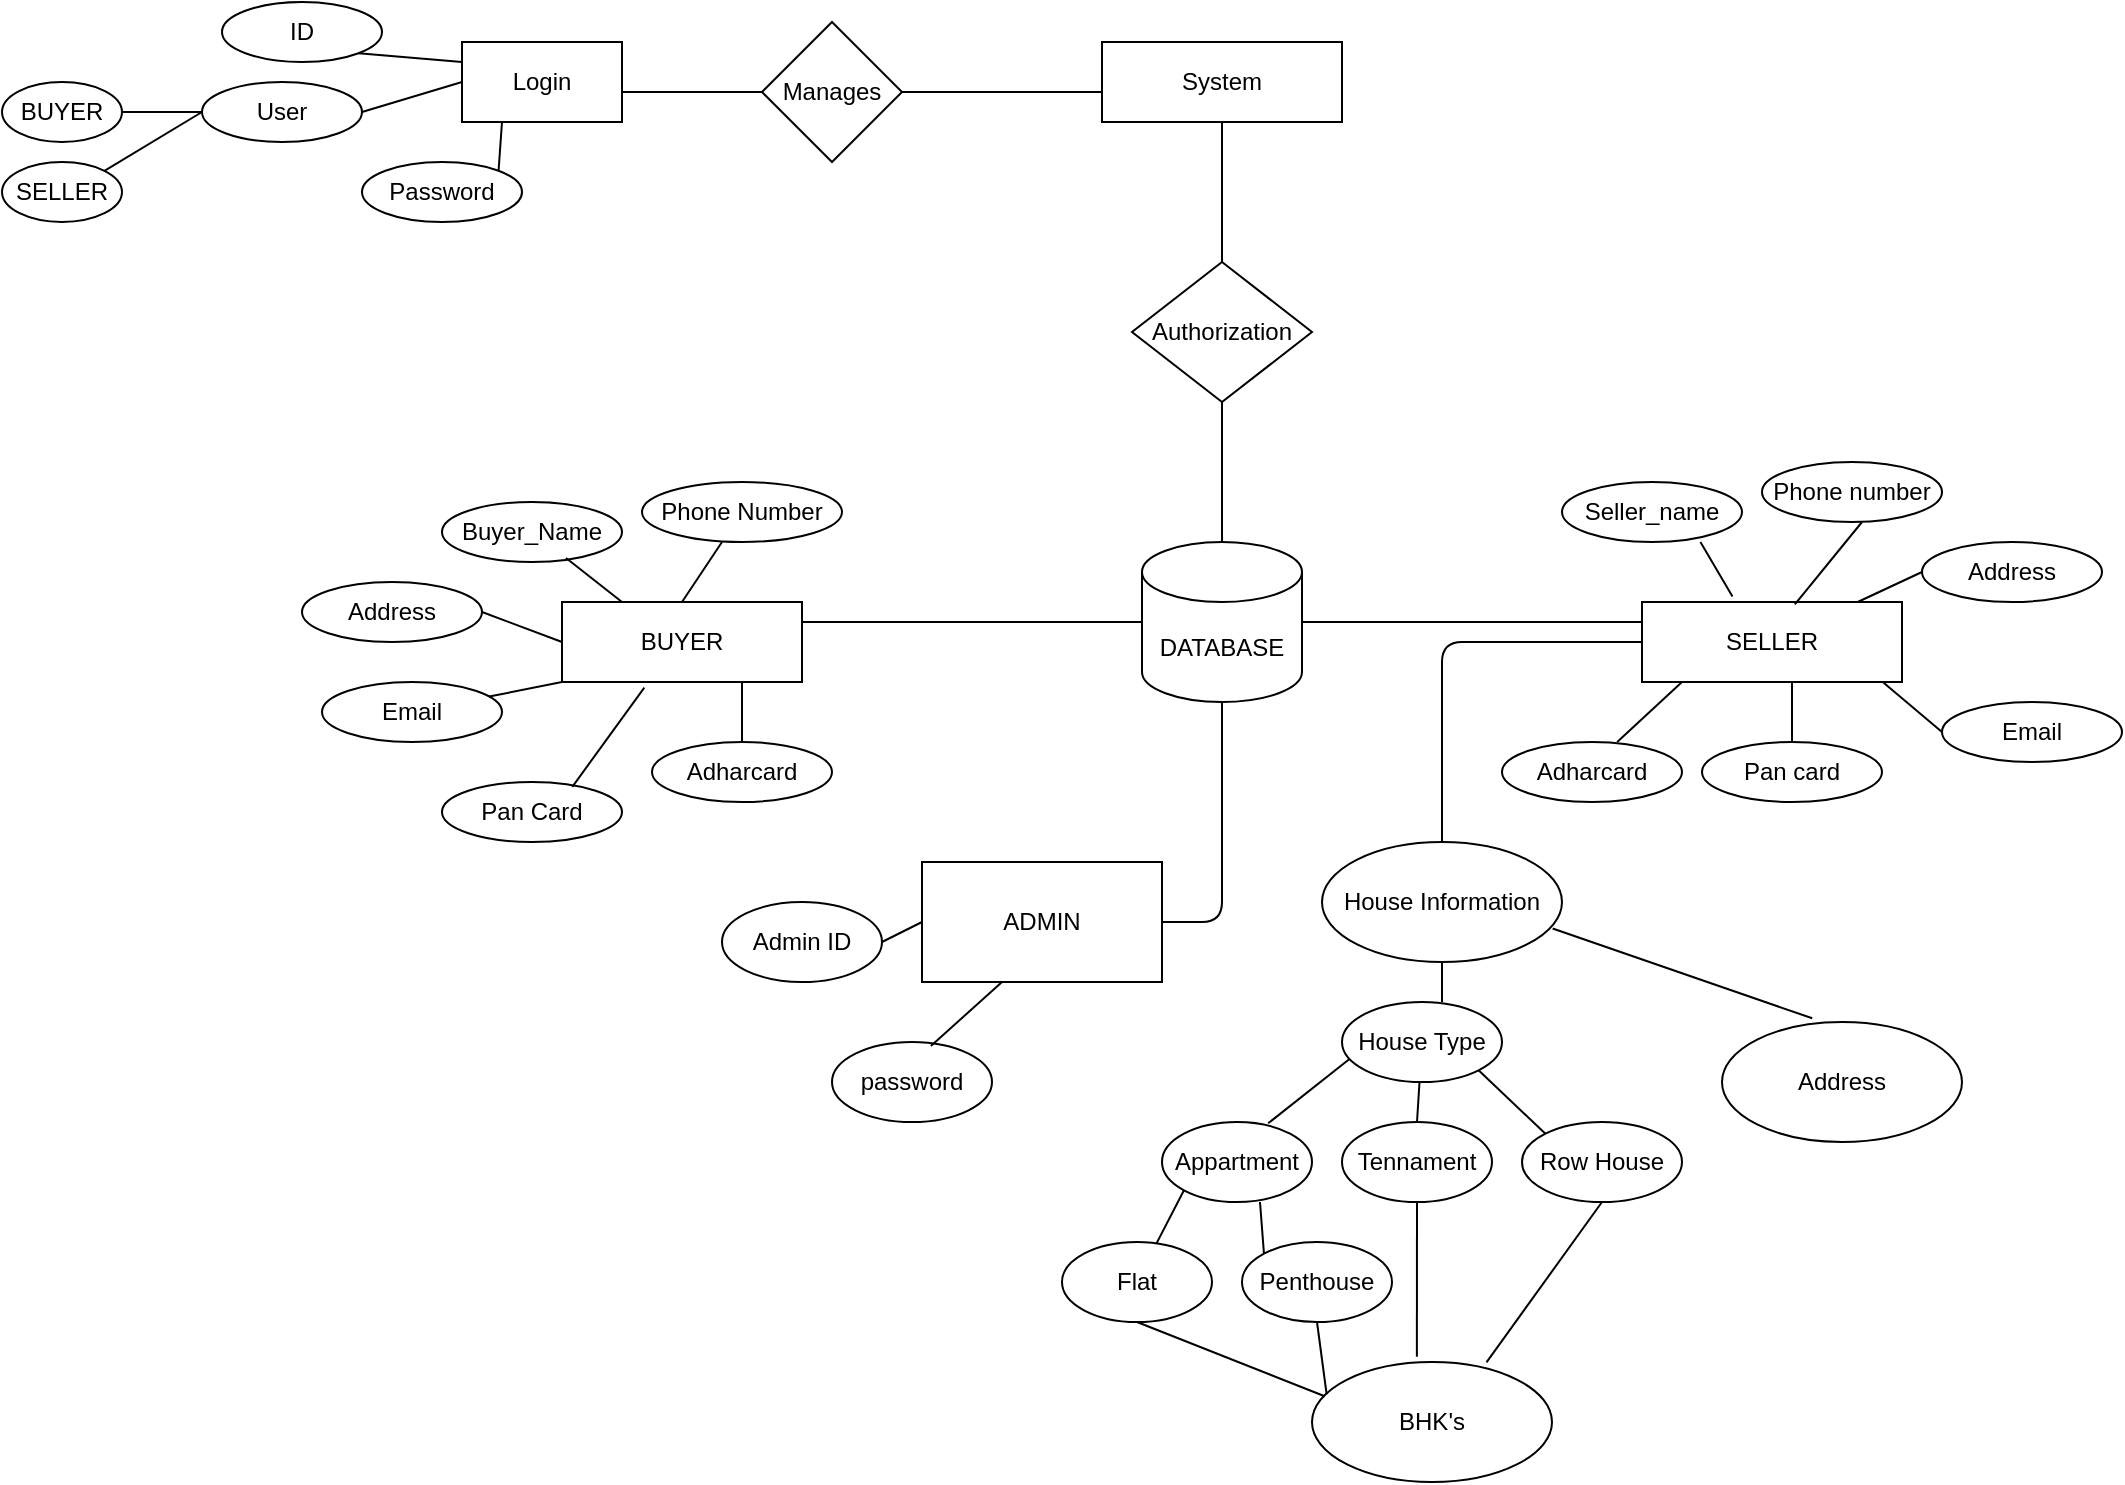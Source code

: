 <mxfile version="13.8.1" type="github">
  <diagram id="R2lEEEUBdFMjLlhIrx00" name="Page-1">
    <mxGraphModel dx="2333" dy="829" grid="1" gridSize="10" guides="1" tooltips="1" connect="1" arrows="1" fold="1" page="1" pageScale="1" pageWidth="850" pageHeight="1100" math="0" shadow="0" extFonts="Permanent Marker^https://fonts.googleapis.com/css?family=Permanent+Marker">
      <root>
        <mxCell id="0" />
        <mxCell id="1" parent="0" />
        <mxCell id="srleR5UreNinxI_V4HJW-1" value="DATABASE" style="shape=cylinder3;whiteSpace=wrap;html=1;boundedLbl=1;backgroundOutline=1;size=15;" vertex="1" parent="1">
          <mxGeometry x="360" y="280" width="80" height="80" as="geometry" />
        </mxCell>
        <mxCell id="srleR5UreNinxI_V4HJW-4" value="Login" style="rounded=0;whiteSpace=wrap;html=1;" vertex="1" parent="1">
          <mxGeometry x="20" y="30" width="80" height="40" as="geometry" />
        </mxCell>
        <mxCell id="srleR5UreNinxI_V4HJW-5" value="ID" style="ellipse;whiteSpace=wrap;html=1;" vertex="1" parent="1">
          <mxGeometry x="-100" y="10" width="80" height="30" as="geometry" />
        </mxCell>
        <mxCell id="srleR5UreNinxI_V4HJW-7" value="User" style="ellipse;whiteSpace=wrap;html=1;" vertex="1" parent="1">
          <mxGeometry x="-110" y="50" width="80" height="30" as="geometry" />
        </mxCell>
        <mxCell id="srleR5UreNinxI_V4HJW-9" value="Password" style="ellipse;whiteSpace=wrap;html=1;" vertex="1" parent="1">
          <mxGeometry x="-30" y="90" width="80" height="30" as="geometry" />
        </mxCell>
        <mxCell id="srleR5UreNinxI_V4HJW-11" value="" style="endArrow=none;html=1;exitX=1;exitY=1;exitDx=0;exitDy=0;entryX=0;entryY=0.25;entryDx=0;entryDy=0;" edge="1" parent="1" source="srleR5UreNinxI_V4HJW-5" target="srleR5UreNinxI_V4HJW-4">
          <mxGeometry width="50" height="50" relative="1" as="geometry">
            <mxPoint x="-30" y="70" as="sourcePoint" />
            <mxPoint x="20" y="20" as="targetPoint" />
          </mxGeometry>
        </mxCell>
        <mxCell id="srleR5UreNinxI_V4HJW-12" value="" style="endArrow=none;html=1;exitX=1;exitY=0.5;exitDx=0;exitDy=0;" edge="1" parent="1" source="srleR5UreNinxI_V4HJW-7">
          <mxGeometry width="50" height="50" relative="1" as="geometry">
            <mxPoint x="-30" y="100" as="sourcePoint" />
            <mxPoint x="20" y="50" as="targetPoint" />
          </mxGeometry>
        </mxCell>
        <mxCell id="srleR5UreNinxI_V4HJW-13" value="" style="endArrow=none;html=1;exitX=1;exitY=0;exitDx=0;exitDy=0;entryX=0.25;entryY=1;entryDx=0;entryDy=0;" edge="1" parent="1" source="srleR5UreNinxI_V4HJW-9" target="srleR5UreNinxI_V4HJW-4">
          <mxGeometry width="50" height="50" relative="1" as="geometry">
            <mxPoint x="-30" y="110" as="sourcePoint" />
            <mxPoint x="20" y="60" as="targetPoint" />
            <Array as="points" />
          </mxGeometry>
        </mxCell>
        <mxCell id="srleR5UreNinxI_V4HJW-14" value="Manages" style="rhombus;whiteSpace=wrap;html=1;" vertex="1" parent="1">
          <mxGeometry x="170" y="20" width="70" height="70" as="geometry" />
        </mxCell>
        <mxCell id="srleR5UreNinxI_V4HJW-15" value="Authorization" style="rhombus;whiteSpace=wrap;html=1;" vertex="1" parent="1">
          <mxGeometry x="355" y="140" width="90" height="70" as="geometry" />
        </mxCell>
        <mxCell id="srleR5UreNinxI_V4HJW-16" value="" style="endArrow=none;html=1;entryX=0.5;entryY=1;entryDx=0;entryDy=0;exitX=0.5;exitY=0;exitDx=0;exitDy=0;exitPerimeter=0;" edge="1" parent="1" source="srleR5UreNinxI_V4HJW-1" target="srleR5UreNinxI_V4HJW-15">
          <mxGeometry width="50" height="50" relative="1" as="geometry">
            <mxPoint x="380" y="290" as="sourcePoint" />
            <mxPoint x="430" y="240" as="targetPoint" />
          </mxGeometry>
        </mxCell>
        <mxCell id="srleR5UreNinxI_V4HJW-18" value="System" style="rounded=0;whiteSpace=wrap;html=1;" vertex="1" parent="1">
          <mxGeometry x="340" y="30" width="120" height="40" as="geometry" />
        </mxCell>
        <mxCell id="srleR5UreNinxI_V4HJW-19" value="" style="endArrow=none;html=1;entryX=0.5;entryY=1;entryDx=0;entryDy=0;" edge="1" parent="1" source="srleR5UreNinxI_V4HJW-15" target="srleR5UreNinxI_V4HJW-18">
          <mxGeometry width="50" height="50" relative="1" as="geometry">
            <mxPoint x="270" y="250" as="sourcePoint" />
            <mxPoint x="320" y="200" as="targetPoint" />
          </mxGeometry>
        </mxCell>
        <mxCell id="srleR5UreNinxI_V4HJW-20" value="" style="endArrow=none;html=1;exitX=0;exitY=0.5;exitDx=0;exitDy=0;" edge="1" parent="1" source="srleR5UreNinxI_V4HJW-14">
          <mxGeometry width="50" height="50" relative="1" as="geometry">
            <mxPoint x="270" y="250" as="sourcePoint" />
            <mxPoint x="100" y="55" as="targetPoint" />
          </mxGeometry>
        </mxCell>
        <mxCell id="srleR5UreNinxI_V4HJW-21" value="" style="endArrow=none;html=1;exitX=1;exitY=0.5;exitDx=0;exitDy=0;" edge="1" parent="1" source="srleR5UreNinxI_V4HJW-14">
          <mxGeometry width="50" height="50" relative="1" as="geometry">
            <mxPoint x="250" y="80" as="sourcePoint" />
            <mxPoint x="340" y="55" as="targetPoint" />
          </mxGeometry>
        </mxCell>
        <mxCell id="srleR5UreNinxI_V4HJW-22" value="BUYER" style="rounded=0;whiteSpace=wrap;html=1;" vertex="1" parent="1">
          <mxGeometry x="70" y="310" width="120" height="40" as="geometry" />
        </mxCell>
        <mxCell id="srleR5UreNinxI_V4HJW-23" value="SELLER" style="rounded=0;whiteSpace=wrap;html=1;" vertex="1" parent="1">
          <mxGeometry x="610" y="310" width="130" height="40" as="geometry" />
        </mxCell>
        <mxCell id="srleR5UreNinxI_V4HJW-24" value="Buyer_Name" style="ellipse;whiteSpace=wrap;html=1;" vertex="1" parent="1">
          <mxGeometry x="10" y="260" width="90" height="30" as="geometry" />
        </mxCell>
        <mxCell id="srleR5UreNinxI_V4HJW-25" value="Phone Number" style="ellipse;whiteSpace=wrap;html=1;" vertex="1" parent="1">
          <mxGeometry x="110" y="250" width="100" height="30" as="geometry" />
        </mxCell>
        <mxCell id="srleR5UreNinxI_V4HJW-26" value="Address" style="ellipse;whiteSpace=wrap;html=1;" vertex="1" parent="1">
          <mxGeometry x="-60" y="300" width="90" height="30" as="geometry" />
        </mxCell>
        <mxCell id="srleR5UreNinxI_V4HJW-27" value="Email" style="ellipse;whiteSpace=wrap;html=1;" vertex="1" parent="1">
          <mxGeometry x="-50" y="350" width="90" height="30" as="geometry" />
        </mxCell>
        <mxCell id="srleR5UreNinxI_V4HJW-28" value="Pan Card" style="ellipse;whiteSpace=wrap;html=1;" vertex="1" parent="1">
          <mxGeometry x="10" y="400" width="90" height="30" as="geometry" />
        </mxCell>
        <mxCell id="srleR5UreNinxI_V4HJW-30" value="Adharcard" style="ellipse;whiteSpace=wrap;html=1;" vertex="1" parent="1">
          <mxGeometry x="115" y="380" width="90" height="30" as="geometry" />
        </mxCell>
        <mxCell id="srleR5UreNinxI_V4HJW-31" value="Seller_name" style="ellipse;whiteSpace=wrap;html=1;" vertex="1" parent="1">
          <mxGeometry x="570" y="250" width="90" height="30" as="geometry" />
        </mxCell>
        <mxCell id="srleR5UreNinxI_V4HJW-32" value="Phone number" style="ellipse;whiteSpace=wrap;html=1;" vertex="1" parent="1">
          <mxGeometry x="670" y="240" width="90" height="30" as="geometry" />
        </mxCell>
        <mxCell id="srleR5UreNinxI_V4HJW-33" value="Adharcard&lt;span style=&quot;color: rgba(0 , 0 , 0 , 0) ; font-family: monospace ; font-size: 0px&quot;&gt;%3CmxGraphModel%3E%3Croot%3E%3CmxCell%20id%3D%220%22%2F%3E%3CmxCell%20id%3D%221%22%20parent%3D%220%22%2F%3E%3CmxCell%20id%3D%222%22%20value%3D%22Seller_name%22%20style%3D%22ellipse%3BwhiteSpace%3Dwrap%3Bhtml%3D1%3B%22%20vertex%3D%221%22%20parent%3D%221%22%3E%3CmxGeometry%20x%3D%22580%22%20y%3D%22250%22%20width%3D%2290%22%20height%3D%2230%22%20as%3D%22geometry%22%2F%3E%3C%2FmxCell%3E%3C%2Froot%3E%3C%2FmxGraphModel%3E&lt;/span&gt;&lt;span style=&quot;color: rgba(0 , 0 , 0 , 0) ; font-family: monospace ; font-size: 0px&quot;&gt;%3CmxGraphModel%3E%3Croot%3E%3CmxCell%20id%3D%220%22%2F%3E%3CmxCell%20id%3D%221%22%20parent%3D%220%22%2F%3E%3CmxCell%20id%3D%222%22%20value%3D%22Seller_name%22%20style%3D%22ellipse%3BwhiteSpace%3Dwrap%3Bhtml%3D1%3B%22%20vertex%3D%221%22%20parent%3D%221%22%3E%3CmxGeometry%20x%3D%22580%22%20y%3D%22250%22%20width%3D%2290%22%20height%3D%2230%22%20as%3D%22geometry%22%2F%3E%3C%2FmxCell%3E%3C%2Froot%3E%3C%2FmxGraphModel%3E&lt;/span&gt;" style="ellipse;whiteSpace=wrap;html=1;" vertex="1" parent="1">
          <mxGeometry x="540" y="380" width="90" height="30" as="geometry" />
        </mxCell>
        <mxCell id="srleR5UreNinxI_V4HJW-35" value="Pan card" style="ellipse;whiteSpace=wrap;html=1;" vertex="1" parent="1">
          <mxGeometry x="640" y="380" width="90" height="30" as="geometry" />
        </mxCell>
        <mxCell id="srleR5UreNinxI_V4HJW-36" value="Email" style="ellipse;whiteSpace=wrap;html=1;" vertex="1" parent="1">
          <mxGeometry x="760" y="360" width="90" height="30" as="geometry" />
        </mxCell>
        <mxCell id="srleR5UreNinxI_V4HJW-37" value="Address" style="ellipse;whiteSpace=wrap;html=1;" vertex="1" parent="1">
          <mxGeometry x="750" y="280" width="90" height="30" as="geometry" />
        </mxCell>
        <mxCell id="srleR5UreNinxI_V4HJW-43" value="" style="endArrow=none;html=1;exitX=1;exitY=0.5;exitDx=0;exitDy=0;entryX=0;entryY=0.5;entryDx=0;entryDy=0;" edge="1" parent="1" source="srleR5UreNinxI_V4HJW-26" target="srleR5UreNinxI_V4HJW-22">
          <mxGeometry width="50" height="50" relative="1" as="geometry">
            <mxPoint x="350" y="320" as="sourcePoint" />
            <mxPoint x="400" y="270" as="targetPoint" />
          </mxGeometry>
        </mxCell>
        <mxCell id="srleR5UreNinxI_V4HJW-45" value="" style="endArrow=none;html=1;exitX=0.5;exitY=0;exitDx=0;exitDy=0;" edge="1" parent="1" source="srleR5UreNinxI_V4HJW-22">
          <mxGeometry width="50" height="50" relative="1" as="geometry">
            <mxPoint x="100" y="330" as="sourcePoint" />
            <mxPoint x="150" y="280" as="targetPoint" />
          </mxGeometry>
        </mxCell>
        <mxCell id="srleR5UreNinxI_V4HJW-46" value="" style="endArrow=none;html=1;entryX=0;entryY=1;entryDx=0;entryDy=0;" edge="1" parent="1" source="srleR5UreNinxI_V4HJW-27" target="srleR5UreNinxI_V4HJW-22">
          <mxGeometry width="50" height="50" relative="1" as="geometry">
            <mxPoint x="40" y="415" as="sourcePoint" />
            <mxPoint x="110.711" y="365" as="targetPoint" />
          </mxGeometry>
        </mxCell>
        <mxCell id="srleR5UreNinxI_V4HJW-47" value="" style="endArrow=none;html=1;entryX=0.343;entryY=1.07;entryDx=0;entryDy=0;entryPerimeter=0;exitX=0.724;exitY=0.08;exitDx=0;exitDy=0;exitPerimeter=0;" edge="1" parent="1" source="srleR5UreNinxI_V4HJW-28" target="srleR5UreNinxI_V4HJW-22">
          <mxGeometry width="50" height="50" relative="1" as="geometry">
            <mxPoint x="70" y="410" as="sourcePoint" />
            <mxPoint x="120" y="360" as="targetPoint" />
          </mxGeometry>
        </mxCell>
        <mxCell id="srleR5UreNinxI_V4HJW-48" value="" style="endArrow=none;html=1;exitX=0.689;exitY=0.933;exitDx=0;exitDy=0;exitPerimeter=0;entryX=0.25;entryY=0;entryDx=0;entryDy=0;" edge="1" parent="1" source="srleR5UreNinxI_V4HJW-24" target="srleR5UreNinxI_V4HJW-22">
          <mxGeometry width="50" height="50" relative="1" as="geometry">
            <mxPoint x="70" y="340" as="sourcePoint" />
            <mxPoint x="120" y="290" as="targetPoint" />
          </mxGeometry>
        </mxCell>
        <mxCell id="srleR5UreNinxI_V4HJW-50" value="" style="endArrow=none;html=1;entryX=0.75;entryY=1;entryDx=0;entryDy=0;exitX=0.5;exitY=0;exitDx=0;exitDy=0;" edge="1" parent="1" source="srleR5UreNinxI_V4HJW-30" target="srleR5UreNinxI_V4HJW-22">
          <mxGeometry width="50" height="50" relative="1" as="geometry">
            <mxPoint x="130" y="400" as="sourcePoint" />
            <mxPoint x="180" y="350" as="targetPoint" />
          </mxGeometry>
        </mxCell>
        <mxCell id="srleR5UreNinxI_V4HJW-51" value="" style="endArrow=none;html=1;entryX=0.769;entryY=1;entryDx=0;entryDy=0;entryPerimeter=0;exitX=0.348;exitY=-0.07;exitDx=0;exitDy=0;exitPerimeter=0;" edge="1" parent="1" source="srleR5UreNinxI_V4HJW-23" target="srleR5UreNinxI_V4HJW-31">
          <mxGeometry width="50" height="50" relative="1" as="geometry">
            <mxPoint x="620" y="330" as="sourcePoint" />
            <mxPoint x="670" y="280" as="targetPoint" />
          </mxGeometry>
        </mxCell>
        <mxCell id="srleR5UreNinxI_V4HJW-52" value="" style="endArrow=none;html=1;exitX=0.588;exitY=0.03;exitDx=0;exitDy=0;exitPerimeter=0;" edge="1" parent="1" source="srleR5UreNinxI_V4HJW-23">
          <mxGeometry width="50" height="50" relative="1" as="geometry">
            <mxPoint x="670" y="320" as="sourcePoint" />
            <mxPoint x="720" y="270" as="targetPoint" />
          </mxGeometry>
        </mxCell>
        <mxCell id="srleR5UreNinxI_V4HJW-53" value="" style="endArrow=none;html=1;exitX=0.64;exitY=0;exitDx=0;exitDy=0;exitPerimeter=0;" edge="1" parent="1" source="srleR5UreNinxI_V4HJW-33">
          <mxGeometry width="50" height="50" relative="1" as="geometry">
            <mxPoint x="580" y="400" as="sourcePoint" />
            <mxPoint x="630" y="350" as="targetPoint" />
          </mxGeometry>
        </mxCell>
        <mxCell id="srleR5UreNinxI_V4HJW-54" value="" style="endArrow=none;html=1;" edge="1" parent="1" source="srleR5UreNinxI_V4HJW-35">
          <mxGeometry width="50" height="50" relative="1" as="geometry">
            <mxPoint x="685" y="359.289" as="sourcePoint" />
            <mxPoint x="685" y="350" as="targetPoint" />
          </mxGeometry>
        </mxCell>
        <mxCell id="srleR5UreNinxI_V4HJW-55" value="" style="endArrow=none;html=1;entryX=0.926;entryY=1;entryDx=0;entryDy=0;entryPerimeter=0;exitX=0;exitY=0.5;exitDx=0;exitDy=0;" edge="1" parent="1" source="srleR5UreNinxI_V4HJW-36" target="srleR5UreNinxI_V4HJW-23">
          <mxGeometry width="50" height="50" relative="1" as="geometry">
            <mxPoint x="730" y="400" as="sourcePoint" />
            <mxPoint x="780" y="350" as="targetPoint" />
          </mxGeometry>
        </mxCell>
        <mxCell id="srleR5UreNinxI_V4HJW-57" value="" style="endArrow=none;html=1;entryX=0;entryY=0.5;entryDx=0;entryDy=0;" edge="1" parent="1" source="srleR5UreNinxI_V4HJW-23" target="srleR5UreNinxI_V4HJW-37">
          <mxGeometry width="50" height="50" relative="1" as="geometry">
            <mxPoint x="730" y="340" as="sourcePoint" />
            <mxPoint x="780" y="290" as="targetPoint" />
          </mxGeometry>
        </mxCell>
        <mxCell id="srleR5UreNinxI_V4HJW-58" value="" style="endArrow=none;html=1;exitX=1;exitY=0.25;exitDx=0;exitDy=0;entryX=0;entryY=0.5;entryDx=0;entryDy=0;entryPerimeter=0;" edge="1" parent="1" source="srleR5UreNinxI_V4HJW-22" target="srleR5UreNinxI_V4HJW-1">
          <mxGeometry width="50" height="50" relative="1" as="geometry">
            <mxPoint x="250" y="360" as="sourcePoint" />
            <mxPoint x="300" y="310" as="targetPoint" />
          </mxGeometry>
        </mxCell>
        <mxCell id="srleR5UreNinxI_V4HJW-59" value="" style="endArrow=none;html=1;exitX=1;exitY=0.5;exitDx=0;exitDy=0;exitPerimeter=0;entryX=0;entryY=0.25;entryDx=0;entryDy=0;" edge="1" parent="1" source="srleR5UreNinxI_V4HJW-1" target="srleR5UreNinxI_V4HJW-23">
          <mxGeometry width="50" height="50" relative="1" as="geometry">
            <mxPoint x="480" y="360" as="sourcePoint" />
            <mxPoint x="530" y="310" as="targetPoint" />
          </mxGeometry>
        </mxCell>
        <mxCell id="srleR5UreNinxI_V4HJW-60" value="ADMIN" style="rounded=0;whiteSpace=wrap;html=1;" vertex="1" parent="1">
          <mxGeometry x="250" y="440" width="120" height="60" as="geometry" />
        </mxCell>
        <mxCell id="srleR5UreNinxI_V4HJW-61" value="" style="endArrow=none;html=1;exitX=1;exitY=0.5;exitDx=0;exitDy=0;entryX=0.5;entryY=1;entryDx=0;entryDy=0;entryPerimeter=0;" edge="1" parent="1" source="srleR5UreNinxI_V4HJW-60" target="srleR5UreNinxI_V4HJW-1">
          <mxGeometry width="50" height="50" relative="1" as="geometry">
            <mxPoint x="350" y="430" as="sourcePoint" />
            <mxPoint x="400" y="380" as="targetPoint" />
            <Array as="points">
              <mxPoint x="400" y="470" />
            </Array>
          </mxGeometry>
        </mxCell>
        <mxCell id="srleR5UreNinxI_V4HJW-62" value="Admin ID" style="ellipse;whiteSpace=wrap;html=1;" vertex="1" parent="1">
          <mxGeometry x="150" y="460" width="80" height="40" as="geometry" />
        </mxCell>
        <mxCell id="srleR5UreNinxI_V4HJW-63" value="password" style="ellipse;whiteSpace=wrap;html=1;" vertex="1" parent="1">
          <mxGeometry x="205" y="530" width="80" height="40" as="geometry" />
        </mxCell>
        <mxCell id="srleR5UreNinxI_V4HJW-65" value="" style="endArrow=none;html=1;entryX=1;entryY=0.5;entryDx=0;entryDy=0;" edge="1" parent="1" target="srleR5UreNinxI_V4HJW-62">
          <mxGeometry width="50" height="50" relative="1" as="geometry">
            <mxPoint x="250" y="470" as="sourcePoint" />
            <mxPoint x="400" y="380" as="targetPoint" />
          </mxGeometry>
        </mxCell>
        <mxCell id="srleR5UreNinxI_V4HJW-66" value="" style="endArrow=none;html=1;exitX=0.618;exitY=0.05;exitDx=0;exitDy=0;exitPerimeter=0;" edge="1" parent="1" source="srleR5UreNinxI_V4HJW-63">
          <mxGeometry width="50" height="50" relative="1" as="geometry">
            <mxPoint x="250" y="540" as="sourcePoint" />
            <mxPoint x="290" y="500" as="targetPoint" />
          </mxGeometry>
        </mxCell>
        <mxCell id="srleR5UreNinxI_V4HJW-67" value="BUYER" style="ellipse;whiteSpace=wrap;html=1;" vertex="1" parent="1">
          <mxGeometry x="-210" y="50" width="60" height="30" as="geometry" />
        </mxCell>
        <mxCell id="srleR5UreNinxI_V4HJW-69" value="SELLER" style="ellipse;whiteSpace=wrap;html=1;" vertex="1" parent="1">
          <mxGeometry x="-210" y="90" width="60" height="30" as="geometry" />
        </mxCell>
        <mxCell id="srleR5UreNinxI_V4HJW-71" value="" style="endArrow=none;html=1;entryX=0;entryY=0.5;entryDx=0;entryDy=0;exitX=1;exitY=0.5;exitDx=0;exitDy=0;" edge="1" parent="1" source="srleR5UreNinxI_V4HJW-67" target="srleR5UreNinxI_V4HJW-7">
          <mxGeometry width="50" height="50" relative="1" as="geometry">
            <mxPoint x="-160" y="100" as="sourcePoint" />
            <mxPoint x="-100" y="90" as="targetPoint" />
          </mxGeometry>
        </mxCell>
        <mxCell id="srleR5UreNinxI_V4HJW-72" value="" style="endArrow=none;html=1;exitX=1;exitY=0;exitDx=0;exitDy=0;entryX=0;entryY=0.5;entryDx=0;entryDy=0;" edge="1" parent="1" source="srleR5UreNinxI_V4HJW-69" target="srleR5UreNinxI_V4HJW-7">
          <mxGeometry width="50" height="50" relative="1" as="geometry">
            <mxPoint x="100" y="150" as="sourcePoint" />
            <mxPoint x="150" y="100" as="targetPoint" />
          </mxGeometry>
        </mxCell>
        <mxCell id="srleR5UreNinxI_V4HJW-74" value="House Information" style="ellipse;whiteSpace=wrap;html=1;" vertex="1" parent="1">
          <mxGeometry x="450" y="430" width="120" height="60" as="geometry" />
        </mxCell>
        <mxCell id="srleR5UreNinxI_V4HJW-75" value="" style="endArrow=none;html=1;exitX=0.5;exitY=0;exitDx=0;exitDy=0;entryX=0;entryY=0.5;entryDx=0;entryDy=0;" edge="1" parent="1" source="srleR5UreNinxI_V4HJW-74" target="srleR5UreNinxI_V4HJW-23">
          <mxGeometry width="50" height="50" relative="1" as="geometry">
            <mxPoint x="460" y="420" as="sourcePoint" />
            <mxPoint x="510" y="330" as="targetPoint" />
            <Array as="points">
              <mxPoint x="510" y="330" />
            </Array>
          </mxGeometry>
        </mxCell>
        <mxCell id="srleR5UreNinxI_V4HJW-76" value="House Type" style="ellipse;whiteSpace=wrap;html=1;" vertex="1" parent="1">
          <mxGeometry x="460" y="510" width="80" height="40" as="geometry" />
        </mxCell>
        <mxCell id="srleR5UreNinxI_V4HJW-77" value="Appartment" style="ellipse;whiteSpace=wrap;html=1;" vertex="1" parent="1">
          <mxGeometry x="370" y="570" width="75" height="40" as="geometry" />
        </mxCell>
        <mxCell id="srleR5UreNinxI_V4HJW-78" value="Row House&lt;span style=&quot;color: rgba(0 , 0 , 0 , 0) ; font-family: monospace ; font-size: 0px&quot;&gt;%3CmxGraphModel%3E%3Croot%3E%3CmxCell%20id%3D%220%22%2F%3E%3CmxCell%20id%3D%221%22%20parent%3D%220%22%2F%3E%3CmxCell%20id%3D%222%22%20value%3D%22%22%20style%3D%22ellipse%3BwhiteSpace%3Dwrap%3Bhtml%3D1%3B%22%20vertex%3D%221%22%20parent%3D%221%22%3E%3CmxGeometry%20x%3D%22370%22%20y%3D%22570%22%20width%3D%2275%22%20height%3D%2240%22%20as%3D%22geometry%22%2F%3E%3C%2FmxCell%3E%3C%2Froot%3E%3C%2FmxGraphModel%3E&lt;/span&gt;" style="ellipse;whiteSpace=wrap;html=1;" vertex="1" parent="1">
          <mxGeometry x="550" y="570" width="80" height="40" as="geometry" />
        </mxCell>
        <mxCell id="srleR5UreNinxI_V4HJW-79" value="Tennament" style="ellipse;whiteSpace=wrap;html=1;" vertex="1" parent="1">
          <mxGeometry x="460" y="570" width="75" height="40" as="geometry" />
        </mxCell>
        <mxCell id="srleR5UreNinxI_V4HJW-80" value="Penthouse" style="ellipse;whiteSpace=wrap;html=1;" vertex="1" parent="1">
          <mxGeometry x="410" y="630" width="75" height="40" as="geometry" />
        </mxCell>
        <mxCell id="srleR5UreNinxI_V4HJW-81" value="Flat" style="ellipse;whiteSpace=wrap;html=1;" vertex="1" parent="1">
          <mxGeometry x="320" y="630" width="75" height="40" as="geometry" />
        </mxCell>
        <mxCell id="srleR5UreNinxI_V4HJW-83" value="BHK&#39;s" style="ellipse;whiteSpace=wrap;html=1;" vertex="1" parent="1">
          <mxGeometry x="445" y="690" width="120" height="60" as="geometry" />
        </mxCell>
        <mxCell id="srleR5UreNinxI_V4HJW-84" value="" style="endArrow=none;html=1;entryX=0.5;entryY=1;entryDx=0;entryDy=0;exitX=0.437;exitY=-0.044;exitDx=0;exitDy=0;exitPerimeter=0;" edge="1" parent="1" source="srleR5UreNinxI_V4HJW-83" target="srleR5UreNinxI_V4HJW-79">
          <mxGeometry width="50" height="50" relative="1" as="geometry">
            <mxPoint x="340" y="570" as="sourcePoint" />
            <mxPoint x="390" y="520" as="targetPoint" />
          </mxGeometry>
        </mxCell>
        <mxCell id="srleR5UreNinxI_V4HJW-85" value="" style="endArrow=none;html=1;exitX=0.727;exitY=0.003;exitDx=0;exitDy=0;exitPerimeter=0;entryX=0.5;entryY=1;entryDx=0;entryDy=0;entryPerimeter=0;" edge="1" parent="1" source="srleR5UreNinxI_V4HJW-83" target="srleR5UreNinxI_V4HJW-78">
          <mxGeometry width="50" height="50" relative="1" as="geometry">
            <mxPoint x="540" y="670" as="sourcePoint" />
            <mxPoint x="590" y="620" as="targetPoint" />
          </mxGeometry>
        </mxCell>
        <mxCell id="srleR5UreNinxI_V4HJW-86" value="" style="endArrow=none;html=1;entryX=0.5;entryY=1;entryDx=0;entryDy=0;exitX=0.061;exitY=0.27;exitDx=0;exitDy=0;exitPerimeter=0;" edge="1" parent="1" source="srleR5UreNinxI_V4HJW-83" target="srleR5UreNinxI_V4HJW-80">
          <mxGeometry width="50" height="50" relative="1" as="geometry">
            <mxPoint x="430" y="720" as="sourcePoint" />
            <mxPoint x="480" y="670" as="targetPoint" />
          </mxGeometry>
        </mxCell>
        <mxCell id="srleR5UreNinxI_V4HJW-87" value="" style="endArrow=none;html=1;entryX=0.5;entryY=1;entryDx=0;entryDy=0;exitX=0.053;exitY=0.285;exitDx=0;exitDy=0;exitPerimeter=0;" edge="1" parent="1" source="srleR5UreNinxI_V4HJW-83" target="srleR5UreNinxI_V4HJW-81">
          <mxGeometry width="50" height="50" relative="1" as="geometry">
            <mxPoint x="370" y="730" as="sourcePoint" />
            <mxPoint x="420" y="680" as="targetPoint" />
          </mxGeometry>
        </mxCell>
        <mxCell id="srleR5UreNinxI_V4HJW-88" value="" style="endArrow=none;html=1;entryX=0.5;entryY=1;entryDx=0;entryDy=0;exitX=0.625;exitY=0;exitDx=0;exitDy=0;exitPerimeter=0;" edge="1" parent="1" source="srleR5UreNinxI_V4HJW-76" target="srleR5UreNinxI_V4HJW-74">
          <mxGeometry width="50" height="50" relative="1" as="geometry">
            <mxPoint x="490" y="540" as="sourcePoint" />
            <mxPoint x="540" y="490" as="targetPoint" />
          </mxGeometry>
        </mxCell>
        <mxCell id="srleR5UreNinxI_V4HJW-89" value="" style="endArrow=none;html=1;exitX=0.708;exitY=0.016;exitDx=0;exitDy=0;exitPerimeter=0;entryX=0.045;entryY=0.716;entryDx=0;entryDy=0;entryPerimeter=0;" edge="1" parent="1" source="srleR5UreNinxI_V4HJW-77" target="srleR5UreNinxI_V4HJW-76">
          <mxGeometry width="50" height="50" relative="1" as="geometry">
            <mxPoint x="410" y="590" as="sourcePoint" />
            <mxPoint x="460" y="540" as="targetPoint" />
          </mxGeometry>
        </mxCell>
        <mxCell id="srleR5UreNinxI_V4HJW-90" value="" style="endArrow=none;html=1;exitX=0.5;exitY=0;exitDx=0;exitDy=0;" edge="1" parent="1" source="srleR5UreNinxI_V4HJW-79" target="srleR5UreNinxI_V4HJW-76">
          <mxGeometry width="50" height="50" relative="1" as="geometry">
            <mxPoint x="340" y="490" as="sourcePoint" />
            <mxPoint x="390" y="440" as="targetPoint" />
          </mxGeometry>
        </mxCell>
        <mxCell id="srleR5UreNinxI_V4HJW-91" value="" style="endArrow=none;html=1;entryX=1;entryY=1;entryDx=0;entryDy=0;exitX=0;exitY=0;exitDx=0;exitDy=0;" edge="1" parent="1" source="srleR5UreNinxI_V4HJW-78" target="srleR5UreNinxI_V4HJW-76">
          <mxGeometry width="50" height="50" relative="1" as="geometry">
            <mxPoint x="550" y="580" as="sourcePoint" />
            <mxPoint x="600" y="530" as="targetPoint" />
          </mxGeometry>
        </mxCell>
        <mxCell id="srleR5UreNinxI_V4HJW-92" value="" style="endArrow=none;html=1;entryX=0;entryY=1;entryDx=0;entryDy=0;" edge="1" parent="1" source="srleR5UreNinxI_V4HJW-81" target="srleR5UreNinxI_V4HJW-77">
          <mxGeometry width="50" height="50" relative="1" as="geometry">
            <mxPoint x="350" y="800" as="sourcePoint" />
            <mxPoint x="400" y="750" as="targetPoint" />
          </mxGeometry>
        </mxCell>
        <mxCell id="srleR5UreNinxI_V4HJW-93" value="" style="endArrow=none;html=1;exitX=0;exitY=0;exitDx=0;exitDy=0;" edge="1" parent="1" source="srleR5UreNinxI_V4HJW-80">
          <mxGeometry width="50" height="50" relative="1" as="geometry">
            <mxPoint x="410" y="650" as="sourcePoint" />
            <mxPoint x="419" y="610" as="targetPoint" />
          </mxGeometry>
        </mxCell>
        <mxCell id="srleR5UreNinxI_V4HJW-95" value="Address" style="ellipse;whiteSpace=wrap;html=1;" vertex="1" parent="1">
          <mxGeometry x="650" y="520" width="120" height="60" as="geometry" />
        </mxCell>
        <mxCell id="srleR5UreNinxI_V4HJW-96" value="" style="endArrow=none;html=1;entryX=0.961;entryY=0.721;entryDx=0;entryDy=0;entryPerimeter=0;exitX=0.376;exitY=-0.031;exitDx=0;exitDy=0;exitPerimeter=0;" edge="1" parent="1" source="srleR5UreNinxI_V4HJW-95" target="srleR5UreNinxI_V4HJW-74">
          <mxGeometry width="50" height="50" relative="1" as="geometry">
            <mxPoint x="710" y="630" as="sourcePoint" />
            <mxPoint x="680" y="520" as="targetPoint" />
          </mxGeometry>
        </mxCell>
      </root>
    </mxGraphModel>
  </diagram>
</mxfile>
